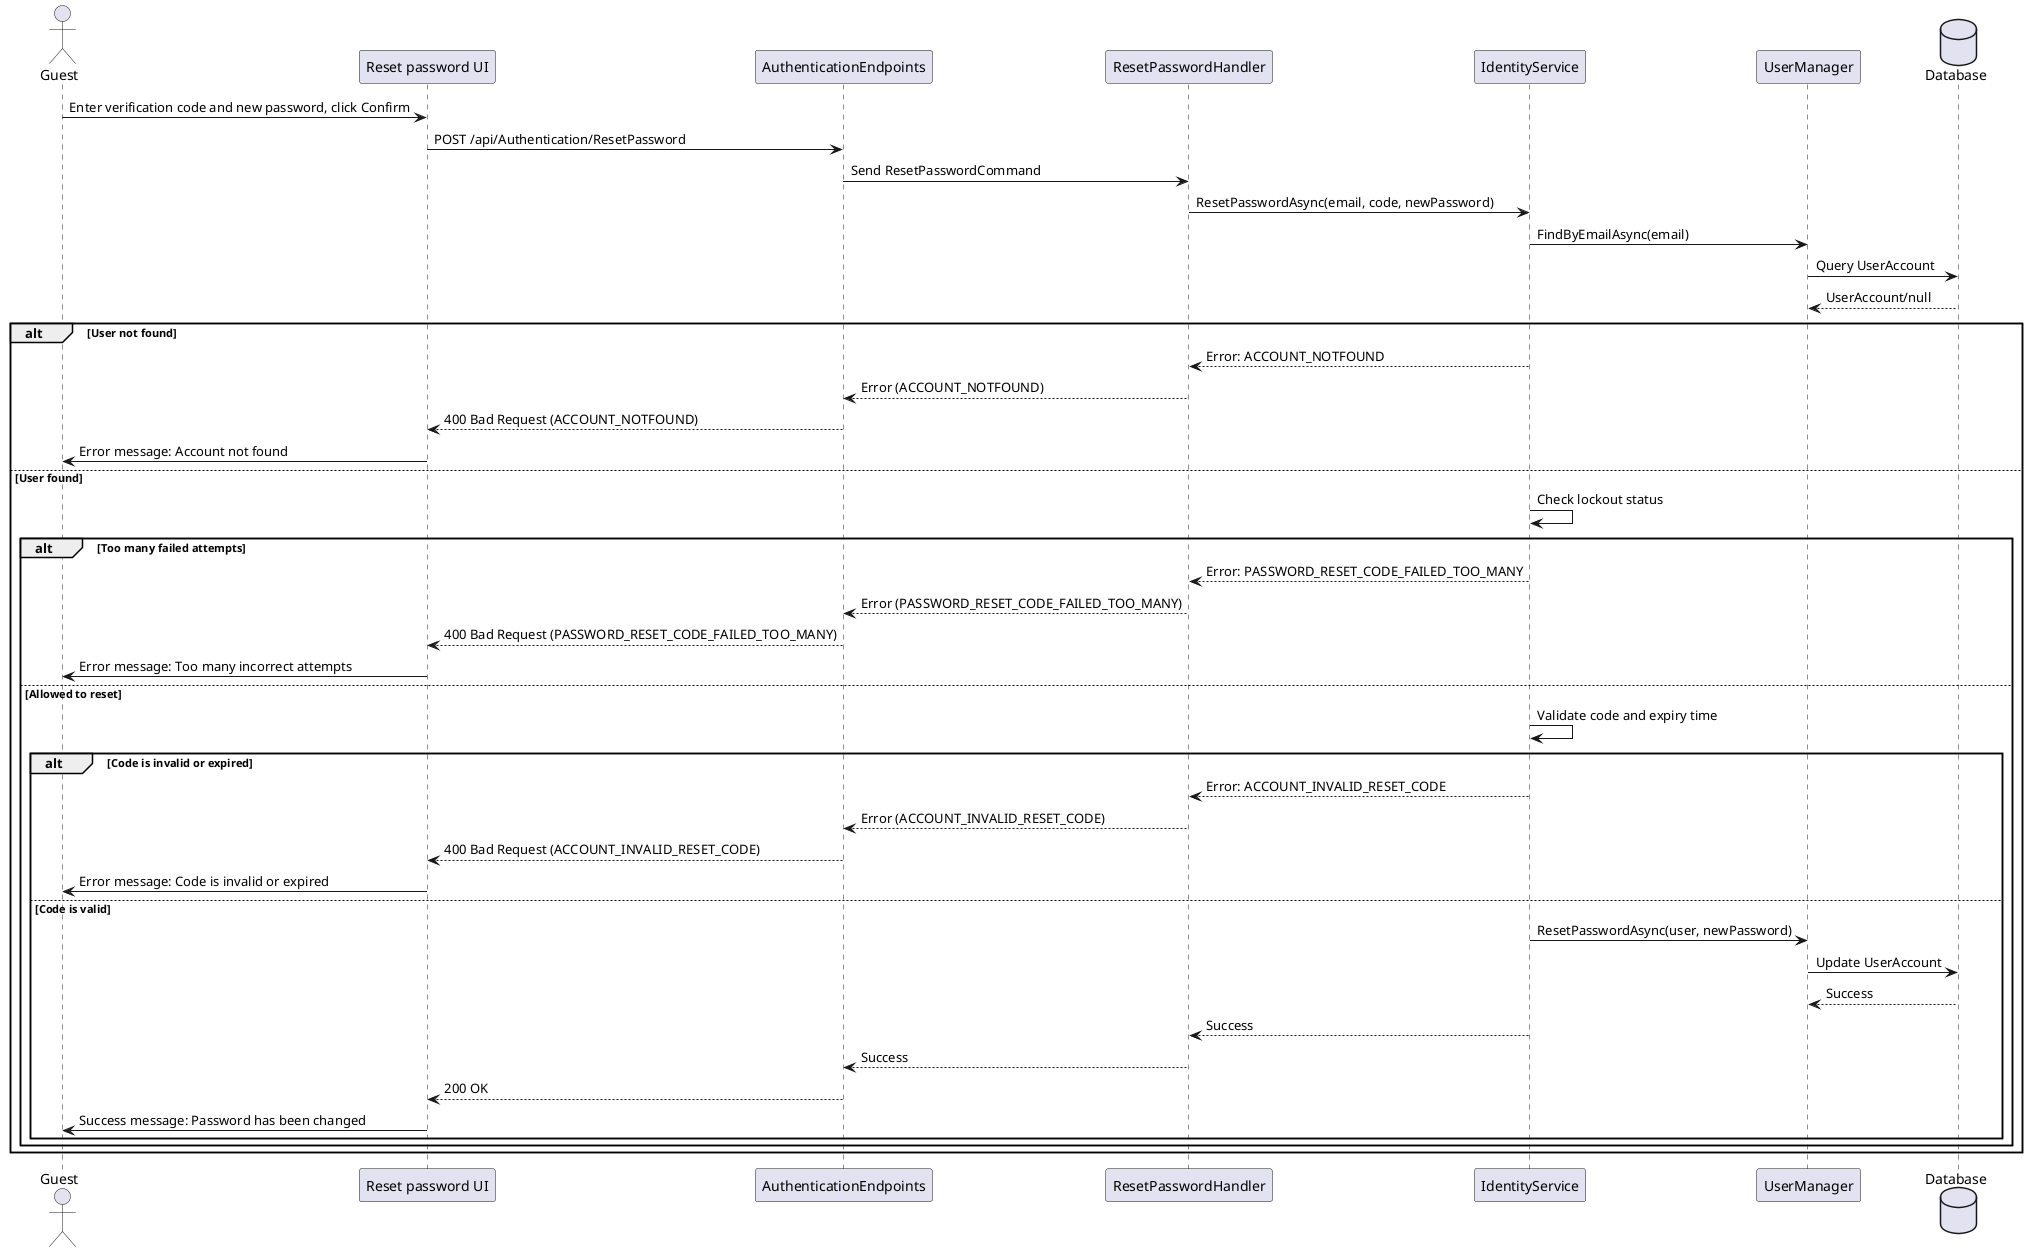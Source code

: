 @startuml
actor Guest as User
participant "Reset password UI" as UI
participant AuthenticationEndpoints
participant ResetPasswordHandler
participant IdentityService
participant UserManager
Database Database

User -> UI : Enter verification code and new password, click Confirm
UI -> AuthenticationEndpoints : POST /api/Authentication/ResetPassword
AuthenticationEndpoints -> ResetPasswordHandler : Send ResetPasswordCommand
ResetPasswordHandler -> IdentityService : ResetPasswordAsync(email, code, newPassword)
IdentityService -> UserManager : FindByEmailAsync(email)
UserManager -> Database : Query UserAccount
Database --> UserManager : UserAccount/null

alt User not found
    IdentityService --> ResetPasswordHandler : Error: ACCOUNT_NOTFOUND
    ResetPasswordHandler --> AuthenticationEndpoints : Error (ACCOUNT_NOTFOUND)
    AuthenticationEndpoints --> UI : 400 Bad Request (ACCOUNT_NOTFOUND)
    UI -> User : Error message: Account not found
else User found
    IdentityService -> IdentityService : Check lockout status
    alt Too many failed attempts
        IdentityService --> ResetPasswordHandler : Error: PASSWORD_RESET_CODE_FAILED_TOO_MANY
        ResetPasswordHandler --> AuthenticationEndpoints : Error (PASSWORD_RESET_CODE_FAILED_TOO_MANY)
        AuthenticationEndpoints --> UI : 400 Bad Request (PASSWORD_RESET_CODE_FAILED_TOO_MANY)
        UI -> User : Error message: Too many incorrect attempts
    else Allowed to reset
        IdentityService -> IdentityService : Validate code and expiry time
        alt Code is invalid or expired
            IdentityService --> ResetPasswordHandler : Error: ACCOUNT_INVALID_RESET_CODE
            ResetPasswordHandler --> AuthenticationEndpoints : Error (ACCOUNT_INVALID_RESET_CODE)
            AuthenticationEndpoints --> UI : 400 Bad Request (ACCOUNT_INVALID_RESET_CODE)
            UI -> User : Error message: Code is invalid or expired
        else Code is valid
            IdentityService -> UserManager : ResetPasswordAsync(user, newPassword)
            UserManager -> Database : Update UserAccount
            Database --> UserManager : Success
            IdentityService --> ResetPasswordHandler : Success
            ResetPasswordHandler --> AuthenticationEndpoints : Success
            AuthenticationEndpoints --> UI : 200 OK
            UI -> User : Success message: Password has been changed
        end
    end
end
@enduml
